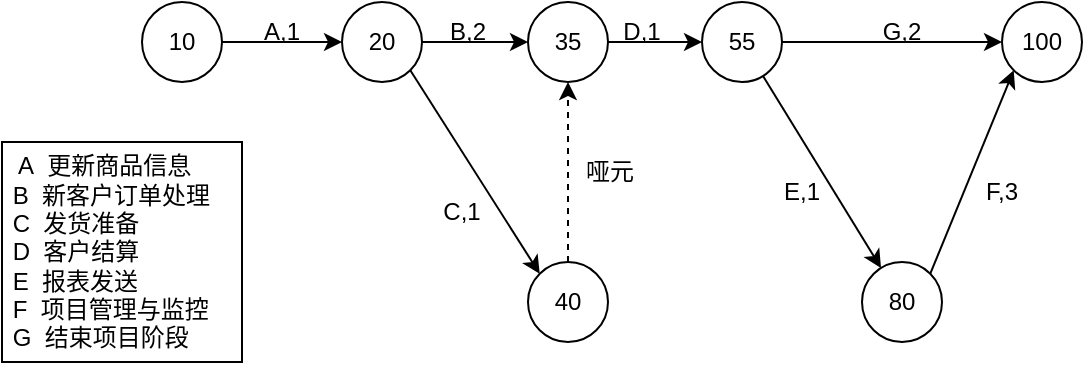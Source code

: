 <mxfile version="22.1.15" type="github">
  <diagram name="第 1 页" id="DEeSlT7YNvmzJo0Y0vQh">
    <mxGraphModel dx="730" dy="492" grid="1" gridSize="10" guides="1" tooltips="1" connect="1" arrows="1" fold="1" page="1" pageScale="1" pageWidth="827" pageHeight="1169" math="0" shadow="0">
      <root>
        <mxCell id="0" />
        <mxCell id="1" parent="0" />
        <mxCell id="wB0dmfiJ2Ml0OxZmIIxZ-7" value="&amp;nbsp; A&amp;nbsp; 更新商品信息&lt;br&gt;&amp;nbsp;B&amp;nbsp; 新客户订单处理&amp;nbsp;&lt;br&gt;&amp;nbsp;C&amp;nbsp; 发货准备&lt;br&gt;&amp;nbsp;D&amp;nbsp; 客户结算&lt;br&gt;&amp;nbsp;E&amp;nbsp; 报表发送&lt;br&gt;&amp;nbsp;F&amp;nbsp; 项目管理与监控&lt;br&gt;&amp;nbsp;G&amp;nbsp; 结束项目阶段" style="rounded=0;whiteSpace=wrap;html=1;align=left;" vertex="1" parent="1">
          <mxGeometry x="110" y="470" width="120" height="110" as="geometry" />
        </mxCell>
        <mxCell id="wB0dmfiJ2Ml0OxZmIIxZ-13" style="edgeStyle=orthogonalEdgeStyle;rounded=0;orthogonalLoop=1;jettySize=auto;html=1;exitX=1;exitY=0.5;exitDx=0;exitDy=0;entryX=0;entryY=0.5;entryDx=0;entryDy=0;" edge="1" parent="1" source="wB0dmfiJ2Ml0OxZmIIxZ-8" target="wB0dmfiJ2Ml0OxZmIIxZ-9">
          <mxGeometry relative="1" as="geometry" />
        </mxCell>
        <mxCell id="wB0dmfiJ2Ml0OxZmIIxZ-8" value="10" style="ellipse;whiteSpace=wrap;html=1;" vertex="1" parent="1">
          <mxGeometry x="180" y="400" width="40" height="40" as="geometry" />
        </mxCell>
        <mxCell id="wB0dmfiJ2Ml0OxZmIIxZ-14" style="edgeStyle=orthogonalEdgeStyle;rounded=0;orthogonalLoop=1;jettySize=auto;html=1;exitX=1;exitY=0.5;exitDx=0;exitDy=0;entryX=0;entryY=0.5;entryDx=0;entryDy=0;" edge="1" parent="1" source="wB0dmfiJ2Ml0OxZmIIxZ-9" target="wB0dmfiJ2Ml0OxZmIIxZ-10">
          <mxGeometry relative="1" as="geometry" />
        </mxCell>
        <mxCell id="wB0dmfiJ2Ml0OxZmIIxZ-15" style="rounded=0;orthogonalLoop=1;jettySize=auto;html=1;exitX=1;exitY=1;exitDx=0;exitDy=0;entryX=0;entryY=0;entryDx=0;entryDy=0;" edge="1" parent="1" source="wB0dmfiJ2Ml0OxZmIIxZ-9" target="wB0dmfiJ2Ml0OxZmIIxZ-11">
          <mxGeometry relative="1" as="geometry" />
        </mxCell>
        <mxCell id="wB0dmfiJ2Ml0OxZmIIxZ-9" value="20" style="ellipse;whiteSpace=wrap;html=1;" vertex="1" parent="1">
          <mxGeometry x="280" y="400" width="40" height="40" as="geometry" />
        </mxCell>
        <mxCell id="wB0dmfiJ2Ml0OxZmIIxZ-17" style="edgeStyle=orthogonalEdgeStyle;rounded=0;orthogonalLoop=1;jettySize=auto;html=1;exitX=1;exitY=0.5;exitDx=0;exitDy=0;entryX=0;entryY=0.5;entryDx=0;entryDy=0;" edge="1" parent="1" source="wB0dmfiJ2Ml0OxZmIIxZ-10" target="wB0dmfiJ2Ml0OxZmIIxZ-12">
          <mxGeometry relative="1" as="geometry" />
        </mxCell>
        <mxCell id="wB0dmfiJ2Ml0OxZmIIxZ-10" value="35" style="ellipse;whiteSpace=wrap;html=1;" vertex="1" parent="1">
          <mxGeometry x="373" y="400" width="40" height="40" as="geometry" />
        </mxCell>
        <mxCell id="wB0dmfiJ2Ml0OxZmIIxZ-16" style="edgeStyle=orthogonalEdgeStyle;rounded=0;orthogonalLoop=1;jettySize=auto;html=1;exitX=0.5;exitY=0;exitDx=0;exitDy=0;entryX=0.5;entryY=1;entryDx=0;entryDy=0;dashed=1;" edge="1" parent="1" source="wB0dmfiJ2Ml0OxZmIIxZ-11" target="wB0dmfiJ2Ml0OxZmIIxZ-10">
          <mxGeometry relative="1" as="geometry" />
        </mxCell>
        <mxCell id="wB0dmfiJ2Ml0OxZmIIxZ-11" value="40" style="ellipse;whiteSpace=wrap;html=1;" vertex="1" parent="1">
          <mxGeometry x="373" y="530" width="40" height="40" as="geometry" />
        </mxCell>
        <mxCell id="wB0dmfiJ2Ml0OxZmIIxZ-25" value="" style="rounded=0;orthogonalLoop=1;jettySize=auto;html=1;" edge="1" parent="1" source="wB0dmfiJ2Ml0OxZmIIxZ-12" target="wB0dmfiJ2Ml0OxZmIIxZ-18">
          <mxGeometry relative="1" as="geometry" />
        </mxCell>
        <mxCell id="wB0dmfiJ2Ml0OxZmIIxZ-35" style="edgeStyle=orthogonalEdgeStyle;rounded=0;orthogonalLoop=1;jettySize=auto;html=1;exitX=1;exitY=0.5;exitDx=0;exitDy=0;entryX=0;entryY=0.5;entryDx=0;entryDy=0;" edge="1" parent="1" source="wB0dmfiJ2Ml0OxZmIIxZ-12" target="wB0dmfiJ2Ml0OxZmIIxZ-29">
          <mxGeometry relative="1" as="geometry" />
        </mxCell>
        <mxCell id="wB0dmfiJ2Ml0OxZmIIxZ-12" value="55" style="ellipse;whiteSpace=wrap;html=1;" vertex="1" parent="1">
          <mxGeometry x="460" y="400" width="40" height="40" as="geometry" />
        </mxCell>
        <mxCell id="wB0dmfiJ2Ml0OxZmIIxZ-33" style="rounded=0;orthogonalLoop=1;jettySize=auto;html=1;exitX=1;exitY=0;exitDx=0;exitDy=0;entryX=0;entryY=1;entryDx=0;entryDy=0;" edge="1" parent="1" source="wB0dmfiJ2Ml0OxZmIIxZ-18" target="wB0dmfiJ2Ml0OxZmIIxZ-29">
          <mxGeometry relative="1" as="geometry" />
        </mxCell>
        <mxCell id="wB0dmfiJ2Ml0OxZmIIxZ-18" value="80" style="ellipse;whiteSpace=wrap;html=1;" vertex="1" parent="1">
          <mxGeometry x="540" y="530" width="40" height="40" as="geometry" />
        </mxCell>
        <mxCell id="wB0dmfiJ2Ml0OxZmIIxZ-19" value="A,1" style="text;html=1;strokeColor=none;fillColor=none;align=center;verticalAlign=middle;whiteSpace=wrap;rounded=0;" vertex="1" parent="1">
          <mxGeometry x="220" y="400" width="60" height="30" as="geometry" />
        </mxCell>
        <mxCell id="wB0dmfiJ2Ml0OxZmIIxZ-20" value="B,2" style="text;html=1;strokeColor=none;fillColor=none;align=center;verticalAlign=middle;whiteSpace=wrap;rounded=0;" vertex="1" parent="1">
          <mxGeometry x="313" y="400" width="60" height="30" as="geometry" />
        </mxCell>
        <mxCell id="wB0dmfiJ2Ml0OxZmIIxZ-21" value="C,1" style="text;html=1;strokeColor=none;fillColor=none;align=center;verticalAlign=middle;whiteSpace=wrap;rounded=0;" vertex="1" parent="1">
          <mxGeometry x="310" y="490" width="60" height="30" as="geometry" />
        </mxCell>
        <mxCell id="wB0dmfiJ2Ml0OxZmIIxZ-22" value="哑元" style="text;html=1;strokeColor=none;fillColor=none;align=center;verticalAlign=middle;whiteSpace=wrap;rounded=0;" vertex="1" parent="1">
          <mxGeometry x="384" y="470" width="60" height="30" as="geometry" />
        </mxCell>
        <mxCell id="wB0dmfiJ2Ml0OxZmIIxZ-24" value="D,1" style="text;html=1;strokeColor=none;fillColor=none;align=center;verticalAlign=middle;whiteSpace=wrap;rounded=0;" vertex="1" parent="1">
          <mxGeometry x="400" y="400" width="60" height="30" as="geometry" />
        </mxCell>
        <mxCell id="wB0dmfiJ2Ml0OxZmIIxZ-26" value="E,1" style="text;html=1;strokeColor=none;fillColor=none;align=center;verticalAlign=middle;whiteSpace=wrap;rounded=0;" vertex="1" parent="1">
          <mxGeometry x="480" y="480" width="60" height="30" as="geometry" />
        </mxCell>
        <mxCell id="wB0dmfiJ2Ml0OxZmIIxZ-29" value="100" style="ellipse;whiteSpace=wrap;html=1;" vertex="1" parent="1">
          <mxGeometry x="610" y="400" width="40" height="40" as="geometry" />
        </mxCell>
        <mxCell id="wB0dmfiJ2Ml0OxZmIIxZ-34" value="F,3" style="text;html=1;strokeColor=none;fillColor=none;align=center;verticalAlign=middle;whiteSpace=wrap;rounded=0;" vertex="1" parent="1">
          <mxGeometry x="580" y="480" width="60" height="30" as="geometry" />
        </mxCell>
        <mxCell id="wB0dmfiJ2Ml0OxZmIIxZ-36" value="G,2" style="text;html=1;strokeColor=none;fillColor=none;align=center;verticalAlign=middle;whiteSpace=wrap;rounded=0;" vertex="1" parent="1">
          <mxGeometry x="530" y="400" width="60" height="30" as="geometry" />
        </mxCell>
      </root>
    </mxGraphModel>
  </diagram>
</mxfile>
